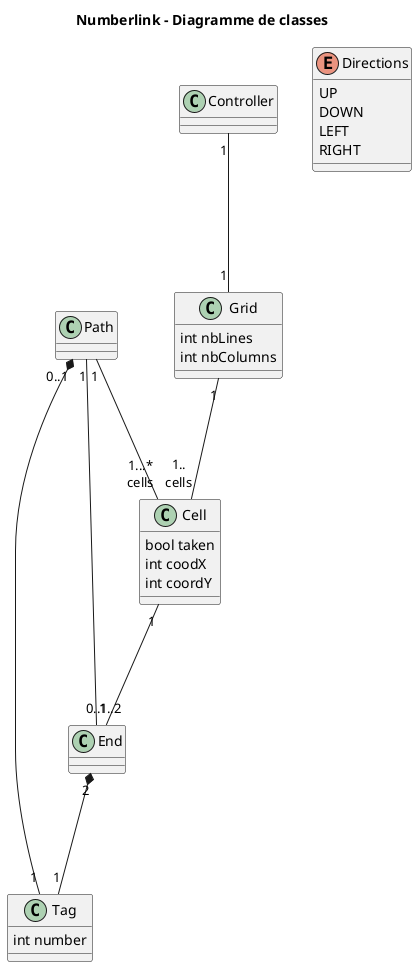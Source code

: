 @startuml
title "Numberlink - Diagramme de classes"

class Grid {
  int nbLines
  int nbColumns
}

class Cell{

    bool taken
    int coodX
    int coordY
    }

class Tag {
    int number
}
class End
class Path
class Controller
class Tag

enum Directions {
    UP
    DOWN
    LEFT
    RIGHT
}

Controller "1" --- "1" Grid

Grid "1" --- "1..\ncells" Cell

Path "0..1" *--- "1" Tag

Cell "1" --- "0..1" End

Path"1" --- "1..2"End

Path "1" --- "1...*\ncells" Cell


End "2" *--- "1" Tag

@enduml